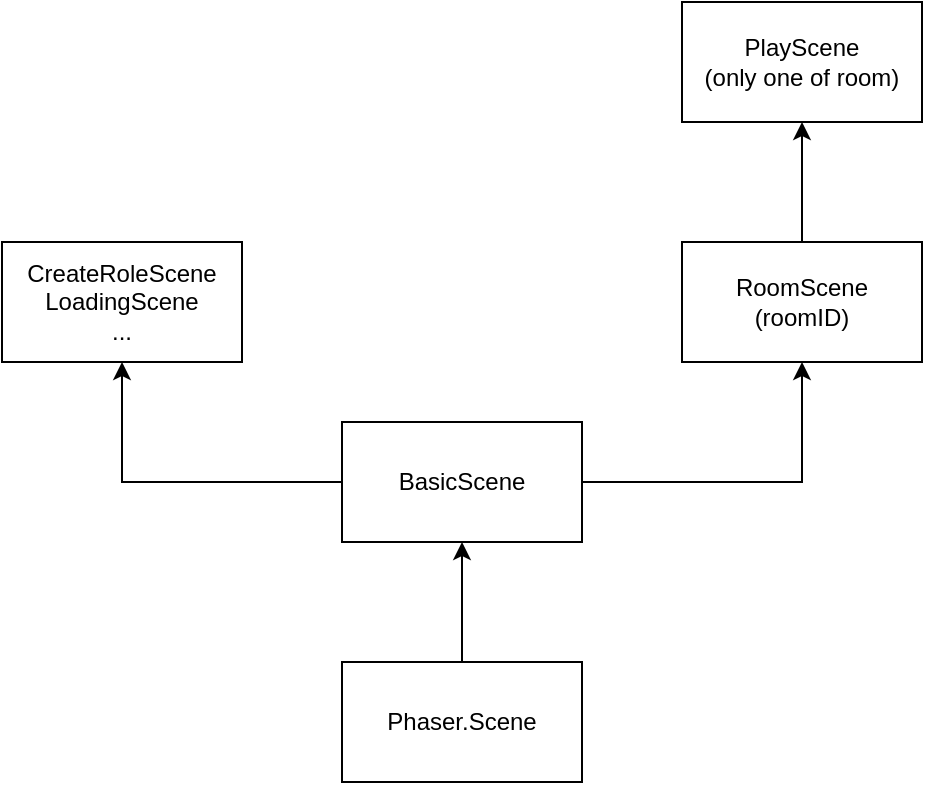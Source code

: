 <mxfile version="13.6.5">
    <diagram id="c7ePdSdAAz_bj31jHNOT" name="Page-1">
        <mxGraphModel dx="600" dy="561" grid="1" gridSize="10" guides="1" tooltips="1" connect="1" arrows="1" fold="1" page="1" pageScale="1" pageWidth="827" pageHeight="1169" math="0" shadow="0">
            <root>
                <mxCell id="0"/>
                <mxCell id="1" parent="0"/>
                <mxCell id="5" style="edgeStyle=orthogonalEdgeStyle;rounded=0;orthogonalLoop=1;jettySize=auto;html=1;" parent="1" source="2" target="7" edge="1">
                    <mxGeometry relative="1" as="geometry">
                        <mxPoint x="140" y="590" as="targetPoint"/>
                    </mxGeometry>
                </mxCell>
                <mxCell id="6" style="edgeStyle=orthogonalEdgeStyle;rounded=0;orthogonalLoop=1;jettySize=auto;html=1;" parent="1" source="2" target="8" edge="1">
                    <mxGeometry relative="1" as="geometry">
                        <mxPoint x="480" y="590" as="targetPoint"/>
                    </mxGeometry>
                </mxCell>
                <mxCell id="2" value="BasicScene" style="rounded=0;whiteSpace=wrap;html=1;" parent="1" vertex="1">
                    <mxGeometry x="250" y="650" width="120" height="60" as="geometry"/>
                </mxCell>
                <mxCell id="4" style="edgeStyle=orthogonalEdgeStyle;rounded=0;orthogonalLoop=1;jettySize=auto;html=1;entryX=0.5;entryY=1;entryDx=0;entryDy=0;" parent="1" source="3" target="2" edge="1">
                    <mxGeometry relative="1" as="geometry"/>
                </mxCell>
                <mxCell id="3" value="Phaser.Scene" style="rounded=0;whiteSpace=wrap;html=1;" parent="1" vertex="1">
                    <mxGeometry x="250" y="770" width="120" height="60" as="geometry"/>
                </mxCell>
                <mxCell id="7" value="CreateRoleScene&lt;br&gt;LoadingScene&lt;br&gt;..." style="rounded=0;whiteSpace=wrap;html=1;" parent="1" vertex="1">
                    <mxGeometry x="80" y="560" width="120" height="60" as="geometry"/>
                </mxCell>
                <mxCell id="10" value="" style="edgeStyle=orthogonalEdgeStyle;rounded=0;orthogonalLoop=1;jettySize=auto;html=1;" parent="1" source="8" target="9" edge="1">
                    <mxGeometry relative="1" as="geometry"/>
                </mxCell>
                <mxCell id="8" value="RoomScene&lt;br&gt;(roomID)" style="rounded=0;whiteSpace=wrap;html=1;" parent="1" vertex="1">
                    <mxGeometry x="420" y="560" width="120" height="60" as="geometry"/>
                </mxCell>
                <mxCell id="9" value="PlayScene&lt;br&gt;(only one of room)" style="whiteSpace=wrap;html=1;rounded=0;" parent="1" vertex="1">
                    <mxGeometry x="420" y="440" width="120" height="60" as="geometry"/>
                </mxCell>
            </root>
        </mxGraphModel>
    </diagram>
</mxfile>